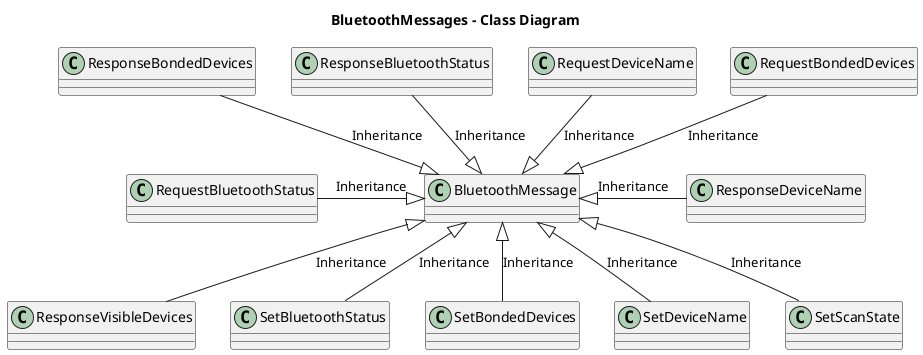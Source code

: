 @startuml

title BluetoothMessages - Class Diagram


class BluetoothMessage

class RequestBluetoothStatus
class RequestBondedDevices
class RequestDeviceName

class ResponseBluetoothStatus
class ResponseBondedDevices
class ResponseDeviceName
class ResponseVisibleDevices

class SetBluetoothStatus
class SetBondedDevices
class SetDeviceName
class SetScanState

BluetoothMessage <|-left- RequestBluetoothStatus: Inheritance
BluetoothMessage <|-up- RequestBondedDevices: Inheritance
BluetoothMessage <|-up- RequestDeviceName: Inheritance


BluetoothMessage <|-up- ResponseBluetoothStatus: Inheritance
BluetoothMessage <|-up- ResponseBondedDevices: Inheritance
BluetoothMessage <|-right- ResponseDeviceName: Inheritance
BluetoothMessage <|-down- ResponseVisibleDevices: Inheritance


BluetoothMessage <|-down- SetBluetoothStatus: Inheritance
BluetoothMessage <|-down- SetBondedDevices: Inheritance
BluetoothMessage <|-down- SetDeviceName: Inheritance
BluetoothMessage <|-down- SetScanState: Inheritance



@enduml
